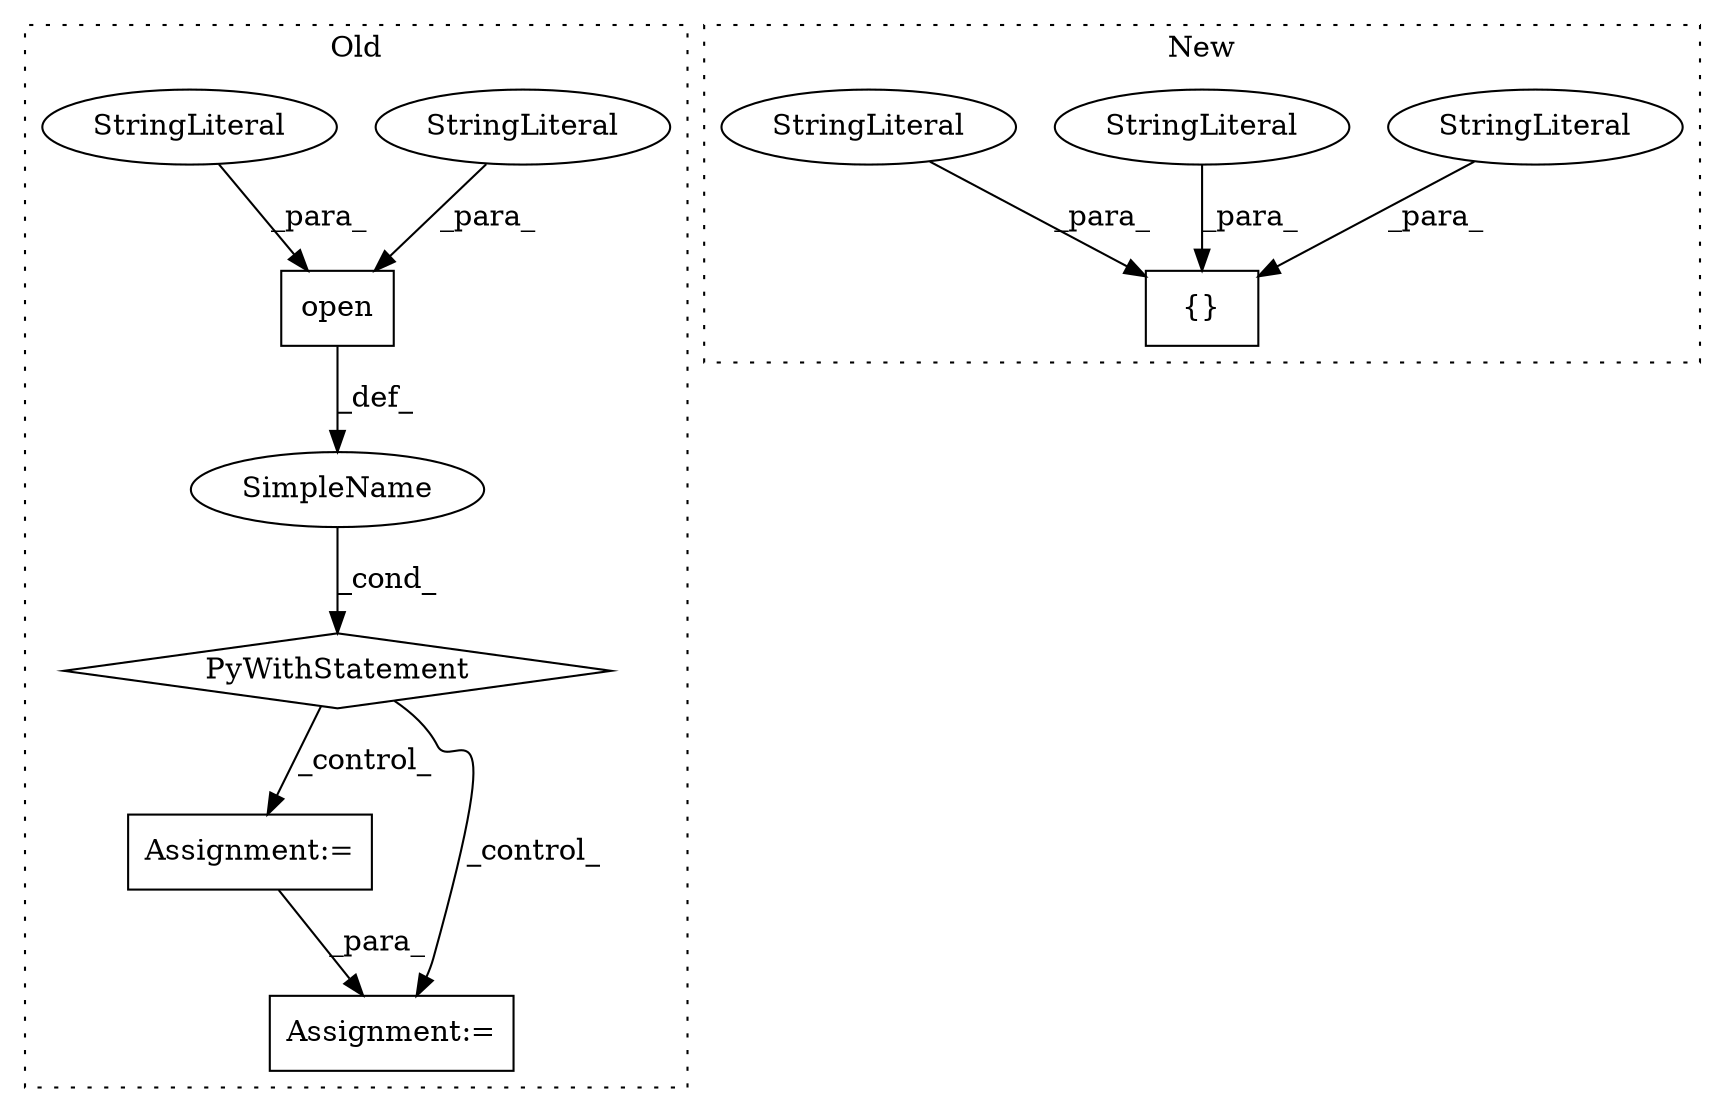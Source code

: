 digraph G {
subgraph cluster0 {
1 [label="open" a="32" s="3261,3288" l="5,1" shape="box"];
3 [label="StringLiteral" a="45" s="3285" l="3" shape="ellipse"];
7 [label="PyWithStatement" a="104" s="3251,3289" l="10,2" shape="diamond"];
8 [label="SimpleName" a="42" s="" l="" shape="ellipse"];
9 [label="Assignment:=" a="7" s="3325" l="1" shape="box"];
10 [label="StringLiteral" a="45" s="3266" l="18" shape="ellipse"];
11 [label="Assignment:=" a="7" s="3342" l="1" shape="box"];
label = "Old";
style="dotted";
}
subgraph cluster1 {
2 [label="{}" a="4" s="3273,3298" l="1,1" shape="box"];
4 [label="StringLiteral" a="45" s="3283" l="7" shape="ellipse"];
5 [label="StringLiteral" a="45" s="3274" l="8" shape="ellipse"];
6 [label="StringLiteral" a="45" s="3291" l="7" shape="ellipse"];
label = "New";
style="dotted";
}
1 -> 8 [label="_def_"];
3 -> 1 [label="_para_"];
4 -> 2 [label="_para_"];
5 -> 2 [label="_para_"];
6 -> 2 [label="_para_"];
7 -> 9 [label="_control_"];
7 -> 11 [label="_control_"];
8 -> 7 [label="_cond_"];
9 -> 11 [label="_para_"];
10 -> 1 [label="_para_"];
}